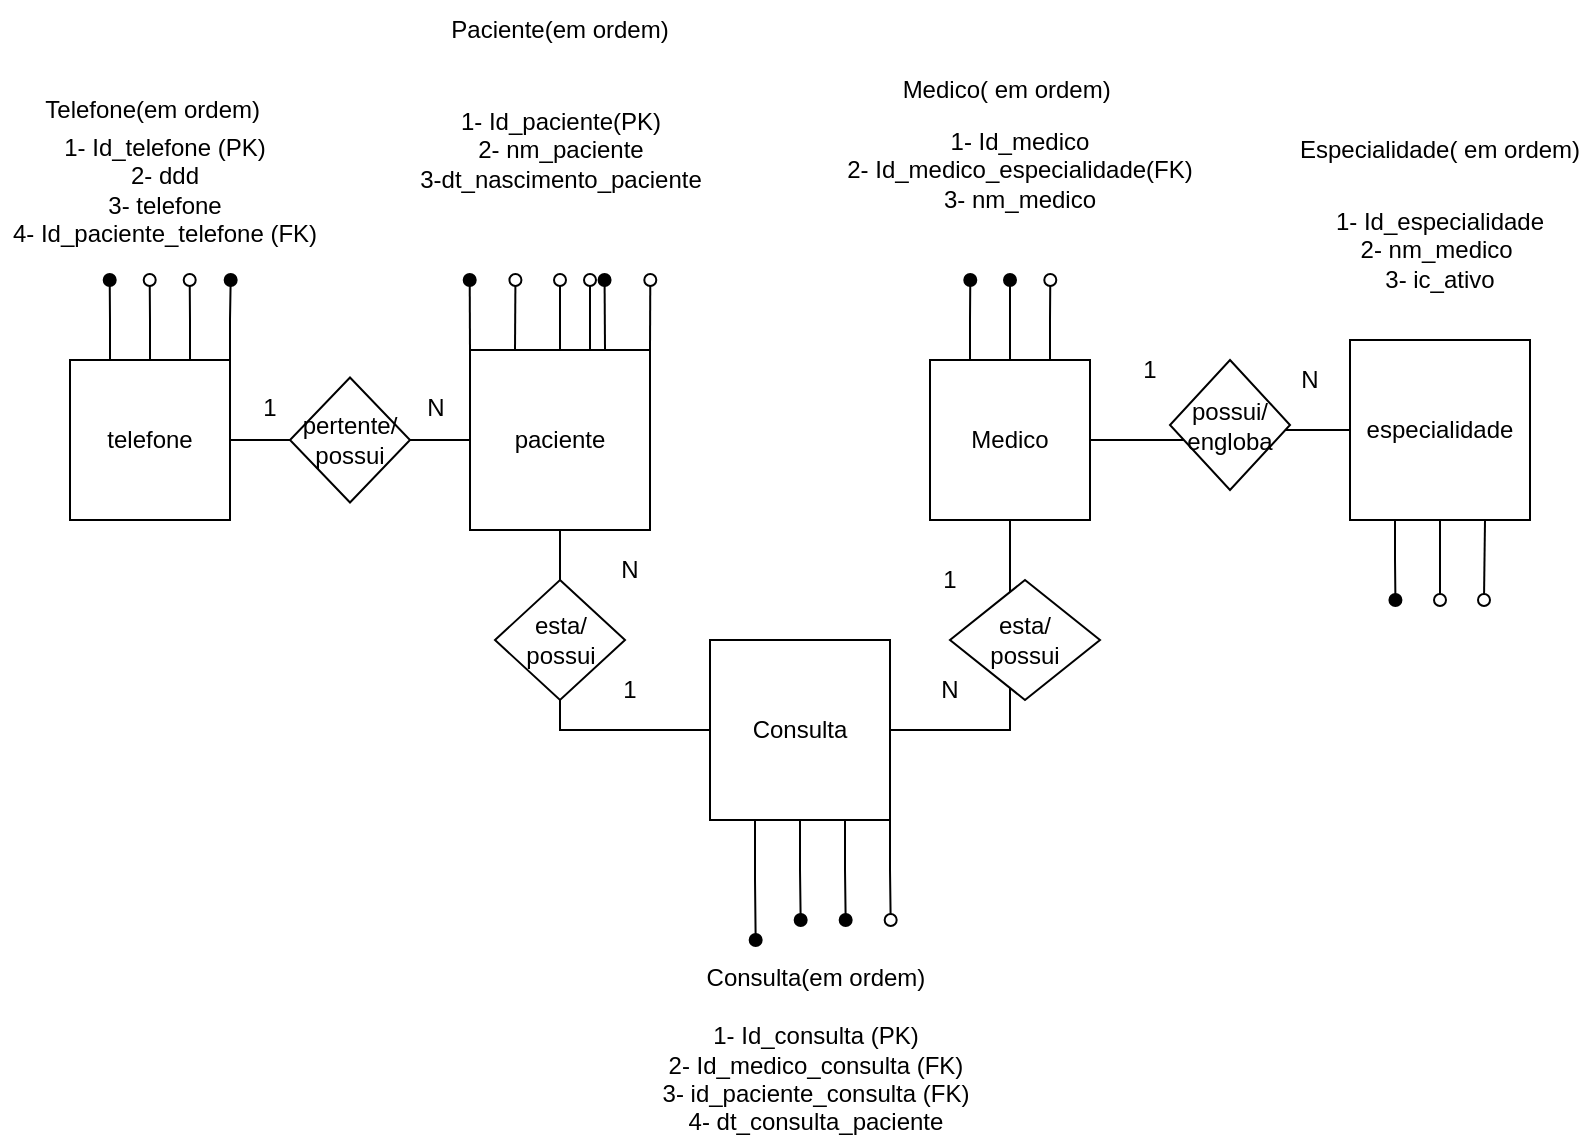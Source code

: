 <mxfile version="24.5.1" type="device">
  <diagram name="Página-1" id="gpmNg16g3lwTmOxojFNA">
    <mxGraphModel dx="1560" dy="1559" grid="1" gridSize="10" guides="1" tooltips="1" connect="1" arrows="1" fold="1" page="1" pageScale="1" pageWidth="827" pageHeight="1169" math="0" shadow="0">
      <root>
        <mxCell id="0" />
        <mxCell id="1" parent="0" />
        <mxCell id="0hIwDiAUV1p9HRc8LsoU-10" style="edgeStyle=orthogonalEdgeStyle;rounded=0;orthogonalLoop=1;jettySize=auto;html=1;endArrow=none;endFill=0;" edge="1" parent="1" source="0hIwDiAUV1p9HRc8LsoU-1" target="0hIwDiAUV1p9HRc8LsoU-2">
          <mxGeometry relative="1" as="geometry" />
        </mxCell>
        <mxCell id="0hIwDiAUV1p9HRc8LsoU-32" style="edgeStyle=orthogonalEdgeStyle;rounded=0;orthogonalLoop=1;jettySize=auto;html=1;exitX=0.25;exitY=0;exitDx=0;exitDy=0;endArrow=oval;endFill=1;" edge="1" parent="1" source="0hIwDiAUV1p9HRc8LsoU-1">
          <mxGeometry relative="1" as="geometry">
            <mxPoint x="470.143" y="120" as="targetPoint" />
          </mxGeometry>
        </mxCell>
        <mxCell id="0hIwDiAUV1p9HRc8LsoU-33" style="edgeStyle=orthogonalEdgeStyle;rounded=0;orthogonalLoop=1;jettySize=auto;html=1;endArrow=oval;endFill=1;" edge="1" parent="1" source="0hIwDiAUV1p9HRc8LsoU-1">
          <mxGeometry relative="1" as="geometry">
            <mxPoint x="490" y="120" as="targetPoint" />
          </mxGeometry>
        </mxCell>
        <mxCell id="0hIwDiAUV1p9HRc8LsoU-34" style="edgeStyle=orthogonalEdgeStyle;rounded=0;orthogonalLoop=1;jettySize=auto;html=1;exitX=0.75;exitY=0;exitDx=0;exitDy=0;endArrow=oval;endFill=0;" edge="1" parent="1" source="0hIwDiAUV1p9HRc8LsoU-1">
          <mxGeometry relative="1" as="geometry">
            <mxPoint x="510.143" y="120" as="targetPoint" />
          </mxGeometry>
        </mxCell>
        <mxCell id="0hIwDiAUV1p9HRc8LsoU-1" value="Medico" style="whiteSpace=wrap;html=1;aspect=fixed;" vertex="1" parent="1">
          <mxGeometry x="450" y="160" width="80" height="80" as="geometry" />
        </mxCell>
        <mxCell id="0hIwDiAUV1p9HRc8LsoU-28" style="edgeStyle=orthogonalEdgeStyle;rounded=0;orthogonalLoop=1;jettySize=auto;html=1;exitX=0.25;exitY=1;exitDx=0;exitDy=0;endArrow=oval;endFill=1;" edge="1" parent="1" source="0hIwDiAUV1p9HRc8LsoU-2">
          <mxGeometry relative="1" as="geometry">
            <mxPoint x="682.714" y="280" as="targetPoint" />
          </mxGeometry>
        </mxCell>
        <mxCell id="0hIwDiAUV1p9HRc8LsoU-29" style="edgeStyle=orthogonalEdgeStyle;rounded=0;orthogonalLoop=1;jettySize=auto;html=1;endArrow=oval;endFill=0;" edge="1" parent="1" source="0hIwDiAUV1p9HRc8LsoU-2">
          <mxGeometry relative="1" as="geometry">
            <mxPoint x="705" y="280" as="targetPoint" />
          </mxGeometry>
        </mxCell>
        <mxCell id="0hIwDiAUV1p9HRc8LsoU-30" style="edgeStyle=orthogonalEdgeStyle;rounded=0;orthogonalLoop=1;jettySize=auto;html=1;exitX=0.75;exitY=1;exitDx=0;exitDy=0;endArrow=oval;endFill=0;" edge="1" parent="1" source="0hIwDiAUV1p9HRc8LsoU-2">
          <mxGeometry relative="1" as="geometry">
            <mxPoint x="727" y="280" as="targetPoint" />
          </mxGeometry>
        </mxCell>
        <mxCell id="0hIwDiAUV1p9HRc8LsoU-2" value="especialidade" style="whiteSpace=wrap;html=1;aspect=fixed;" vertex="1" parent="1">
          <mxGeometry x="660" y="150" width="90" height="90" as="geometry" />
        </mxCell>
        <mxCell id="0hIwDiAUV1p9HRc8LsoU-35" style="edgeStyle=orthogonalEdgeStyle;rounded=0;orthogonalLoop=1;jettySize=auto;html=1;exitX=0.25;exitY=0;exitDx=0;exitDy=0;endArrow=oval;endFill=0;" edge="1" parent="1" source="0hIwDiAUV1p9HRc8LsoU-3">
          <mxGeometry relative="1" as="geometry">
            <mxPoint x="242.714" y="120" as="targetPoint" />
          </mxGeometry>
        </mxCell>
        <mxCell id="0hIwDiAUV1p9HRc8LsoU-36" style="edgeStyle=orthogonalEdgeStyle;rounded=0;orthogonalLoop=1;jettySize=auto;html=1;exitX=0;exitY=0;exitDx=0;exitDy=0;endArrow=oval;endFill=1;" edge="1" parent="1" source="0hIwDiAUV1p9HRc8LsoU-3">
          <mxGeometry relative="1" as="geometry">
            <mxPoint x="219.857" y="120" as="targetPoint" />
          </mxGeometry>
        </mxCell>
        <mxCell id="0hIwDiAUV1p9HRc8LsoU-37" style="edgeStyle=orthogonalEdgeStyle;rounded=0;orthogonalLoop=1;jettySize=auto;html=1;exitX=0.5;exitY=0;exitDx=0;exitDy=0;endArrow=oval;endFill=0;" edge="1" parent="1" source="0hIwDiAUV1p9HRc8LsoU-3">
          <mxGeometry relative="1" as="geometry">
            <mxPoint x="265" y="120" as="targetPoint" />
          </mxGeometry>
        </mxCell>
        <mxCell id="0hIwDiAUV1p9HRc8LsoU-39" style="edgeStyle=orthogonalEdgeStyle;rounded=0;orthogonalLoop=1;jettySize=auto;html=1;exitX=0.75;exitY=0;exitDx=0;exitDy=0;endArrow=oval;endFill=0;" edge="1" parent="1" source="0hIwDiAUV1p9HRc8LsoU-3">
          <mxGeometry relative="1" as="geometry">
            <mxPoint x="280" y="120" as="targetPoint" />
          </mxGeometry>
        </mxCell>
        <mxCell id="0hIwDiAUV1p9HRc8LsoU-40" style="edgeStyle=orthogonalEdgeStyle;rounded=0;orthogonalLoop=1;jettySize=auto;html=1;exitX=0.75;exitY=0;exitDx=0;exitDy=0;endArrow=oval;endFill=1;" edge="1" parent="1" source="0hIwDiAUV1p9HRc8LsoU-3">
          <mxGeometry relative="1" as="geometry">
            <mxPoint x="287.286" y="120" as="targetPoint" />
          </mxGeometry>
        </mxCell>
        <mxCell id="0hIwDiAUV1p9HRc8LsoU-41" style="edgeStyle=orthogonalEdgeStyle;rounded=0;orthogonalLoop=1;jettySize=auto;html=1;exitX=1;exitY=0;exitDx=0;exitDy=0;endArrow=oval;endFill=0;" edge="1" parent="1" source="0hIwDiAUV1p9HRc8LsoU-3">
          <mxGeometry relative="1" as="geometry">
            <mxPoint x="310.143" y="120" as="targetPoint" />
          </mxGeometry>
        </mxCell>
        <mxCell id="0hIwDiAUV1p9HRc8LsoU-3" value="paciente" style="whiteSpace=wrap;html=1;aspect=fixed;" vertex="1" parent="1">
          <mxGeometry x="220" y="155" width="90" height="90" as="geometry" />
        </mxCell>
        <mxCell id="0hIwDiAUV1p9HRc8LsoU-14" style="edgeStyle=orthogonalEdgeStyle;rounded=0;orthogonalLoop=1;jettySize=auto;html=1;exitX=0;exitY=0.5;exitDx=0;exitDy=0;entryX=0.5;entryY=1;entryDx=0;entryDy=0;endArrow=none;endFill=0;" edge="1" parent="1" source="0hIwDiAUV1p9HRc8LsoU-5" target="0hIwDiAUV1p9HRc8LsoU-3">
          <mxGeometry relative="1" as="geometry" />
        </mxCell>
        <mxCell id="0hIwDiAUV1p9HRc8LsoU-15" style="edgeStyle=orthogonalEdgeStyle;rounded=0;orthogonalLoop=1;jettySize=auto;html=1;entryX=0.5;entryY=1;entryDx=0;entryDy=0;endArrow=none;endFill=0;" edge="1" parent="1" source="0hIwDiAUV1p9HRc8LsoU-5" target="0hIwDiAUV1p9HRc8LsoU-1">
          <mxGeometry relative="1" as="geometry" />
        </mxCell>
        <mxCell id="0hIwDiAUV1p9HRc8LsoU-53" style="edgeStyle=orthogonalEdgeStyle;rounded=0;orthogonalLoop=1;jettySize=auto;html=1;exitX=0.25;exitY=1;exitDx=0;exitDy=0;endArrow=oval;endFill=1;" edge="1" parent="1" source="0hIwDiAUV1p9HRc8LsoU-5">
          <mxGeometry relative="1" as="geometry">
            <mxPoint x="362.833" y="450.0" as="targetPoint" />
          </mxGeometry>
        </mxCell>
        <mxCell id="0hIwDiAUV1p9HRc8LsoU-54" style="edgeStyle=orthogonalEdgeStyle;rounded=0;orthogonalLoop=1;jettySize=auto;html=1;exitX=0.5;exitY=1;exitDx=0;exitDy=0;endArrow=oval;endFill=1;" edge="1" parent="1" source="0hIwDiAUV1p9HRc8LsoU-5">
          <mxGeometry relative="1" as="geometry">
            <mxPoint x="385.333" y="440.0" as="targetPoint" />
          </mxGeometry>
        </mxCell>
        <mxCell id="0hIwDiAUV1p9HRc8LsoU-55" style="edgeStyle=orthogonalEdgeStyle;rounded=0;orthogonalLoop=1;jettySize=auto;html=1;exitX=0.75;exitY=1;exitDx=0;exitDy=0;endArrow=oval;endFill=1;" edge="1" parent="1" source="0hIwDiAUV1p9HRc8LsoU-5">
          <mxGeometry relative="1" as="geometry">
            <mxPoint x="407.833" y="440.0" as="targetPoint" />
          </mxGeometry>
        </mxCell>
        <mxCell id="0hIwDiAUV1p9HRc8LsoU-56" style="edgeStyle=orthogonalEdgeStyle;rounded=0;orthogonalLoop=1;jettySize=auto;html=1;exitX=1;exitY=1;exitDx=0;exitDy=0;endArrow=oval;endFill=0;" edge="1" parent="1" source="0hIwDiAUV1p9HRc8LsoU-5">
          <mxGeometry relative="1" as="geometry">
            <mxPoint x="430.333" y="440.0" as="targetPoint" />
          </mxGeometry>
        </mxCell>
        <mxCell id="0hIwDiAUV1p9HRc8LsoU-5" value="Consulta" style="whiteSpace=wrap;html=1;aspect=fixed;" vertex="1" parent="1">
          <mxGeometry x="340" y="300" width="90" height="90" as="geometry" />
        </mxCell>
        <mxCell id="0hIwDiAUV1p9HRc8LsoU-8" style="edgeStyle=orthogonalEdgeStyle;rounded=0;orthogonalLoop=1;jettySize=auto;html=1;endArrow=none;endFill=0;" edge="1" parent="1" source="0hIwDiAUV1p9HRc8LsoU-20" target="0hIwDiAUV1p9HRc8LsoU-3">
          <mxGeometry relative="1" as="geometry" />
        </mxCell>
        <mxCell id="0hIwDiAUV1p9HRc8LsoU-42" style="edgeStyle=orthogonalEdgeStyle;rounded=0;orthogonalLoop=1;jettySize=auto;html=1;exitX=0.25;exitY=0;exitDx=0;exitDy=0;endArrow=oval;endFill=1;" edge="1" parent="1" source="0hIwDiAUV1p9HRc8LsoU-7">
          <mxGeometry relative="1" as="geometry">
            <mxPoint x="39.857" y="120" as="targetPoint" />
          </mxGeometry>
        </mxCell>
        <mxCell id="0hIwDiAUV1p9HRc8LsoU-43" style="edgeStyle=orthogonalEdgeStyle;rounded=0;orthogonalLoop=1;jettySize=auto;html=1;exitX=0.5;exitY=0;exitDx=0;exitDy=0;endArrow=oval;endFill=0;" edge="1" parent="1" source="0hIwDiAUV1p9HRc8LsoU-7">
          <mxGeometry relative="1" as="geometry">
            <mxPoint x="59.857" y="120" as="targetPoint" />
          </mxGeometry>
        </mxCell>
        <mxCell id="0hIwDiAUV1p9HRc8LsoU-44" style="edgeStyle=orthogonalEdgeStyle;rounded=0;orthogonalLoop=1;jettySize=auto;html=1;exitX=0.75;exitY=0;exitDx=0;exitDy=0;endArrow=oval;endFill=0;" edge="1" parent="1" source="0hIwDiAUV1p9HRc8LsoU-7">
          <mxGeometry relative="1" as="geometry">
            <mxPoint x="79.857" y="120" as="targetPoint" />
          </mxGeometry>
        </mxCell>
        <mxCell id="0hIwDiAUV1p9HRc8LsoU-62" style="edgeStyle=orthogonalEdgeStyle;rounded=0;orthogonalLoop=1;jettySize=auto;html=1;exitX=1;exitY=0;exitDx=0;exitDy=0;endArrow=oval;endFill=1;" edge="1" parent="1" source="0hIwDiAUV1p9HRc8LsoU-7">
          <mxGeometry relative="1" as="geometry">
            <mxPoint x="100.333" y="120" as="targetPoint" />
          </mxGeometry>
        </mxCell>
        <mxCell id="0hIwDiAUV1p9HRc8LsoU-7" value="telefone" style="whiteSpace=wrap;html=1;aspect=fixed;" vertex="1" parent="1">
          <mxGeometry x="20" y="160" width="80" height="80" as="geometry" />
        </mxCell>
        <mxCell id="0hIwDiAUV1p9HRc8LsoU-11" value="possui/&lt;div&gt;engloba&lt;/div&gt;" style="rhombus;whiteSpace=wrap;html=1;" vertex="1" parent="1">
          <mxGeometry x="570" y="160" width="60" height="65" as="geometry" />
        </mxCell>
        <mxCell id="0hIwDiAUV1p9HRc8LsoU-16" value="esta/&lt;div&gt;possui&lt;/div&gt;" style="rhombus;whiteSpace=wrap;html=1;" vertex="1" parent="1">
          <mxGeometry x="232.5" y="270" width="65" height="60" as="geometry" />
        </mxCell>
        <mxCell id="0hIwDiAUV1p9HRc8LsoU-19" value="esta/&lt;div&gt;possui&lt;/div&gt;" style="rhombus;whiteSpace=wrap;html=1;" vertex="1" parent="1">
          <mxGeometry x="460" y="270" width="75" height="60" as="geometry" />
        </mxCell>
        <mxCell id="0hIwDiAUV1p9HRc8LsoU-21" value="" style="edgeStyle=orthogonalEdgeStyle;rounded=0;orthogonalLoop=1;jettySize=auto;html=1;endArrow=none;endFill=0;" edge="1" parent="1" source="0hIwDiAUV1p9HRc8LsoU-7" target="0hIwDiAUV1p9HRc8LsoU-20">
          <mxGeometry relative="1" as="geometry">
            <mxPoint x="100" y="200" as="sourcePoint" />
            <mxPoint x="220" y="200" as="targetPoint" />
          </mxGeometry>
        </mxCell>
        <mxCell id="0hIwDiAUV1p9HRc8LsoU-20" value="pertente/&lt;div&gt;possui&lt;/div&gt;" style="rhombus;whiteSpace=wrap;html=1;" vertex="1" parent="1">
          <mxGeometry x="130" y="168.75" width="60" height="62.5" as="geometry" />
        </mxCell>
        <mxCell id="0hIwDiAUV1p9HRc8LsoU-22" value="1" style="text;html=1;align=center;verticalAlign=middle;whiteSpace=wrap;rounded=0;" vertex="1" parent="1">
          <mxGeometry x="90" y="168.75" width="60" height="30" as="geometry" />
        </mxCell>
        <mxCell id="0hIwDiAUV1p9HRc8LsoU-24" value="N" style="text;html=1;align=center;verticalAlign=middle;whiteSpace=wrap;rounded=0;" vertex="1" parent="1">
          <mxGeometry x="173" y="169" width="60" height="30" as="geometry" />
        </mxCell>
        <mxCell id="0hIwDiAUV1p9HRc8LsoU-25" value="1" style="text;html=1;align=center;verticalAlign=middle;whiteSpace=wrap;rounded=0;" vertex="1" parent="1">
          <mxGeometry x="530" y="150" width="60" height="30" as="geometry" />
        </mxCell>
        <mxCell id="0hIwDiAUV1p9HRc8LsoU-26" value="N" style="text;html=1;align=center;verticalAlign=middle;whiteSpace=wrap;rounded=0;" vertex="1" parent="1">
          <mxGeometry x="610" y="155" width="60" height="30" as="geometry" />
        </mxCell>
        <mxCell id="0hIwDiAUV1p9HRc8LsoU-45" value="1- Id_paciente(PK)&lt;div&gt;2- nm_paciente&lt;/div&gt;&lt;div&gt;3-dt_nascimento_paciente&lt;/div&gt;" style="text;html=1;align=center;verticalAlign=middle;whiteSpace=wrap;rounded=0;" vertex="1" parent="1">
          <mxGeometry x="171.5" y="20" width="187" height="70" as="geometry" />
        </mxCell>
        <mxCell id="0hIwDiAUV1p9HRc8LsoU-46" value="1- Id_medico&lt;div&gt;2- Id_medico_especialidade(FK)&lt;/div&gt;&lt;div&gt;3- nm_medico&lt;/div&gt;" style="text;html=1;align=center;verticalAlign=middle;whiteSpace=wrap;rounded=0;" vertex="1" parent="1">
          <mxGeometry x="400" y="50" width="190" height="30" as="geometry" />
        </mxCell>
        <mxCell id="0hIwDiAUV1p9HRc8LsoU-47" value="1- Id_especialidade&lt;div&gt;2- nm_medico&amp;nbsp;&lt;/div&gt;&lt;div&gt;3- ic_ativo&lt;/div&gt;" style="text;html=1;align=center;verticalAlign=middle;whiteSpace=wrap;rounded=0;" vertex="1" parent="1">
          <mxGeometry x="645" y="90" width="120" height="30" as="geometry" />
        </mxCell>
        <mxCell id="0hIwDiAUV1p9HRc8LsoU-48" value="1- Id_telefone (PK)&lt;div&gt;2- ddd&lt;/div&gt;&lt;div&gt;3- telefone&lt;/div&gt;&lt;div&gt;4- Id_paciente_telefone (FK)&lt;/div&gt;" style="text;html=1;align=center;verticalAlign=middle;whiteSpace=wrap;rounded=0;" vertex="1" parent="1">
          <mxGeometry x="-15" y="60" width="165" height="30" as="geometry" />
        </mxCell>
        <mxCell id="0hIwDiAUV1p9HRc8LsoU-49" value="Telefone(em ordem)&amp;nbsp;" style="text;html=1;align=center;verticalAlign=middle;whiteSpace=wrap;rounded=0;" vertex="1" parent="1">
          <mxGeometry x="2.5" y="20" width="120" height="30" as="geometry" />
        </mxCell>
        <mxCell id="0hIwDiAUV1p9HRc8LsoU-50" value="Paciente(em ordem)" style="text;html=1;align=center;verticalAlign=middle;whiteSpace=wrap;rounded=0;" vertex="1" parent="1">
          <mxGeometry x="205" y="-20" width="120" height="30" as="geometry" />
        </mxCell>
        <mxCell id="0hIwDiAUV1p9HRc8LsoU-51" value="Medico( em ordem)&amp;nbsp;" style="text;html=1;align=center;verticalAlign=middle;whiteSpace=wrap;rounded=0;" vertex="1" parent="1">
          <mxGeometry x="430" y="10" width="120" height="30" as="geometry" />
        </mxCell>
        <mxCell id="0hIwDiAUV1p9HRc8LsoU-52" value="Especialidade( em ordem)" style="text;html=1;align=center;verticalAlign=middle;whiteSpace=wrap;rounded=0;" vertex="1" parent="1">
          <mxGeometry x="630" y="40" width="150" height="30" as="geometry" />
        </mxCell>
        <mxCell id="0hIwDiAUV1p9HRc8LsoU-57" value="N" style="text;html=1;align=center;verticalAlign=middle;whiteSpace=wrap;rounded=0;" vertex="1" parent="1">
          <mxGeometry x="270" y="245" width="60" height="40" as="geometry" />
        </mxCell>
        <mxCell id="0hIwDiAUV1p9HRc8LsoU-58" value="1" style="text;html=1;align=center;verticalAlign=middle;whiteSpace=wrap;rounded=0;" vertex="1" parent="1">
          <mxGeometry x="270" y="310" width="60" height="30" as="geometry" />
        </mxCell>
        <mxCell id="0hIwDiAUV1p9HRc8LsoU-59" value="N" style="text;html=1;align=center;verticalAlign=middle;whiteSpace=wrap;rounded=0;" vertex="1" parent="1">
          <mxGeometry x="430" y="310" width="60" height="30" as="geometry" />
        </mxCell>
        <mxCell id="0hIwDiAUV1p9HRc8LsoU-60" value="1" style="text;html=1;align=center;verticalAlign=middle;whiteSpace=wrap;rounded=0;" vertex="1" parent="1">
          <mxGeometry x="430" y="255" width="60" height="30" as="geometry" />
        </mxCell>
        <mxCell id="0hIwDiAUV1p9HRc8LsoU-61" value="Consulta(em ordem)&lt;div&gt;&lt;br&gt;&lt;/div&gt;&lt;div&gt;1- Id_consulta (PK)&lt;/div&gt;&lt;div&gt;2- Id_medico_consulta (FK)&lt;/div&gt;&lt;div&gt;3- id_paciente_consulta (FK)&lt;/div&gt;&lt;div&gt;4- dt_consulta_paciente&lt;/div&gt;" style="text;html=1;align=center;verticalAlign=middle;whiteSpace=wrap;rounded=0;" vertex="1" parent="1">
          <mxGeometry x="297.5" y="490" width="190" height="30" as="geometry" />
        </mxCell>
      </root>
    </mxGraphModel>
  </diagram>
</mxfile>
